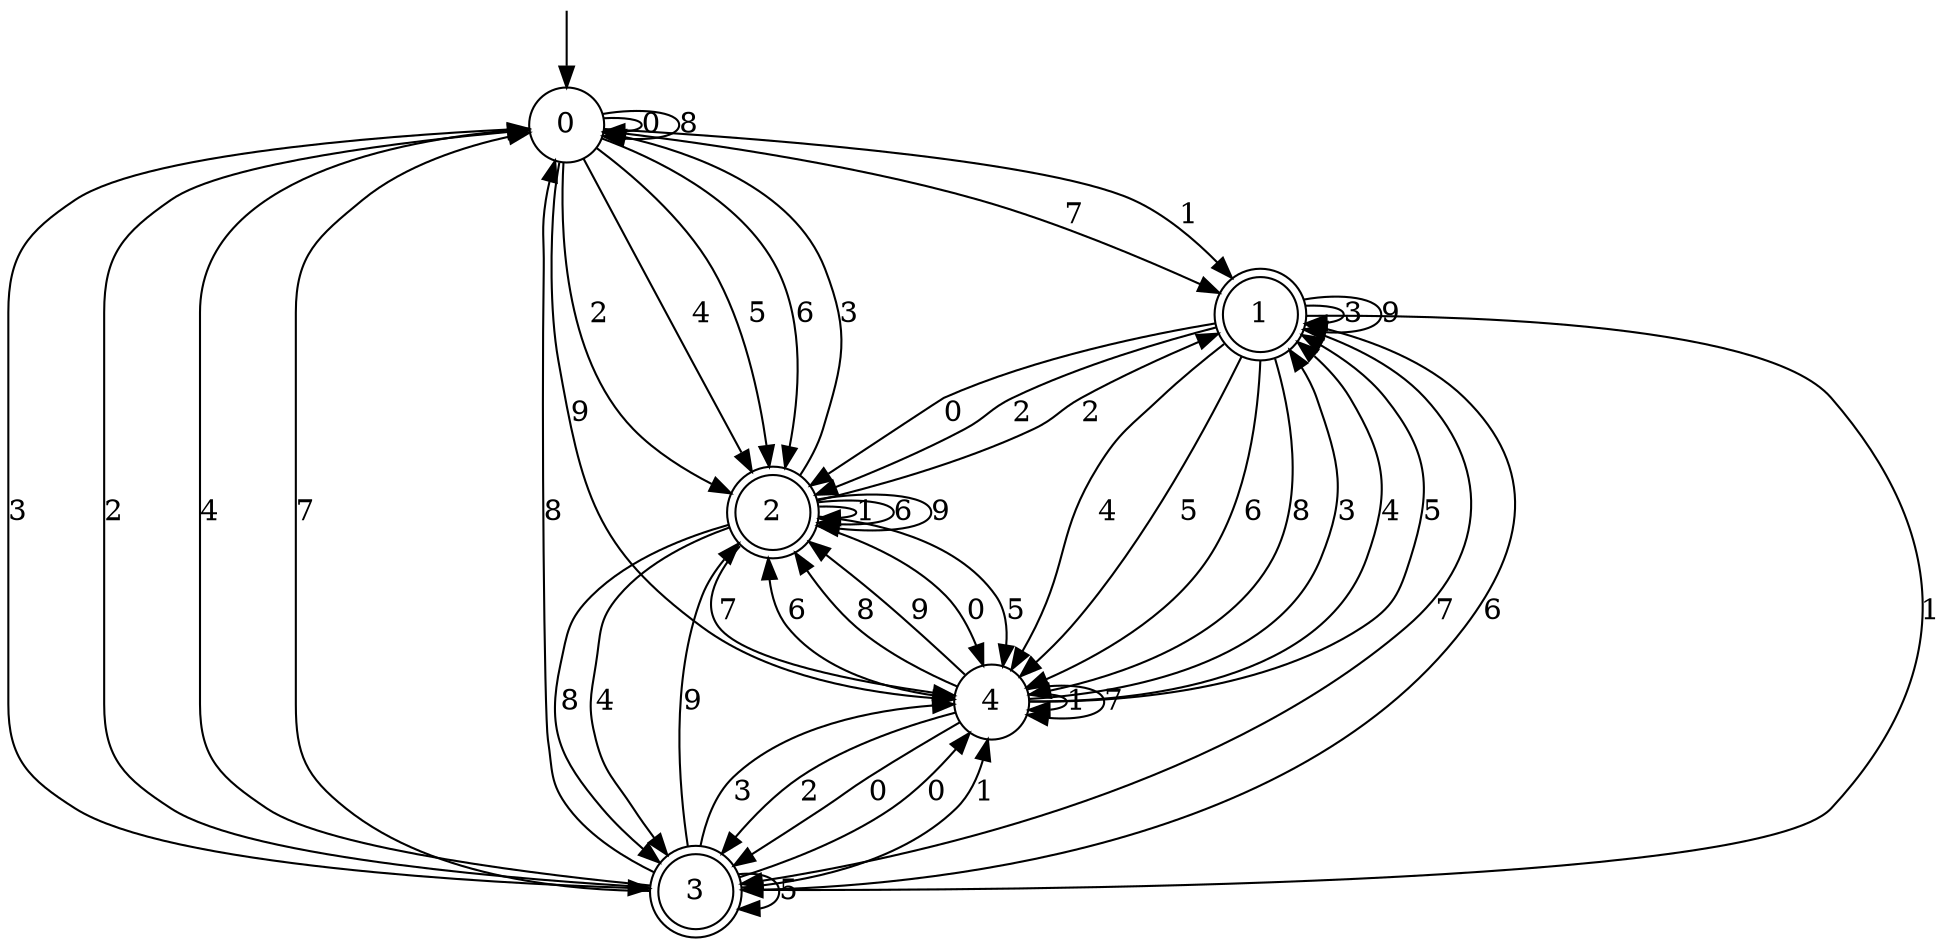 digraph g {

	s0 [shape="circle" label="0"];
	s1 [shape="doublecircle" label="1"];
	s2 [shape="doublecircle" label="2"];
	s3 [shape="doublecircle" label="3"];
	s4 [shape="circle" label="4"];
	s0 -> s0 [label="0"];
	s0 -> s1 [label="1"];
	s0 -> s2 [label="2"];
	s0 -> s3 [label="3"];
	s0 -> s2 [label="4"];
	s0 -> s2 [label="5"];
	s0 -> s2 [label="6"];
	s0 -> s1 [label="7"];
	s0 -> s0 [label="8"];
	s0 -> s4 [label="9"];
	s1 -> s2 [label="0"];
	s1 -> s3 [label="1"];
	s1 -> s2 [label="2"];
	s1 -> s1 [label="3"];
	s1 -> s4 [label="4"];
	s1 -> s4 [label="5"];
	s1 -> s4 [label="6"];
	s1 -> s3 [label="7"];
	s1 -> s4 [label="8"];
	s1 -> s1 [label="9"];
	s2 -> s4 [label="0"];
	s2 -> s2 [label="1"];
	s2 -> s1 [label="2"];
	s2 -> s0 [label="3"];
	s2 -> s3 [label="4"];
	s2 -> s4 [label="5"];
	s2 -> s2 [label="6"];
	s2 -> s4 [label="7"];
	s2 -> s3 [label="8"];
	s2 -> s2 [label="9"];
	s3 -> s4 [label="0"];
	s3 -> s4 [label="1"];
	s3 -> s0 [label="2"];
	s3 -> s4 [label="3"];
	s3 -> s0 [label="4"];
	s3 -> s3 [label="5"];
	s3 -> s1 [label="6"];
	s3 -> s0 [label="7"];
	s3 -> s0 [label="8"];
	s3 -> s2 [label="9"];
	s4 -> s3 [label="0"];
	s4 -> s4 [label="1"];
	s4 -> s3 [label="2"];
	s4 -> s1 [label="3"];
	s4 -> s1 [label="4"];
	s4 -> s1 [label="5"];
	s4 -> s2 [label="6"];
	s4 -> s4 [label="7"];
	s4 -> s2 [label="8"];
	s4 -> s2 [label="9"];

__start0 [label="" shape="none" width="0" height="0"];
__start0 -> s0;

}
